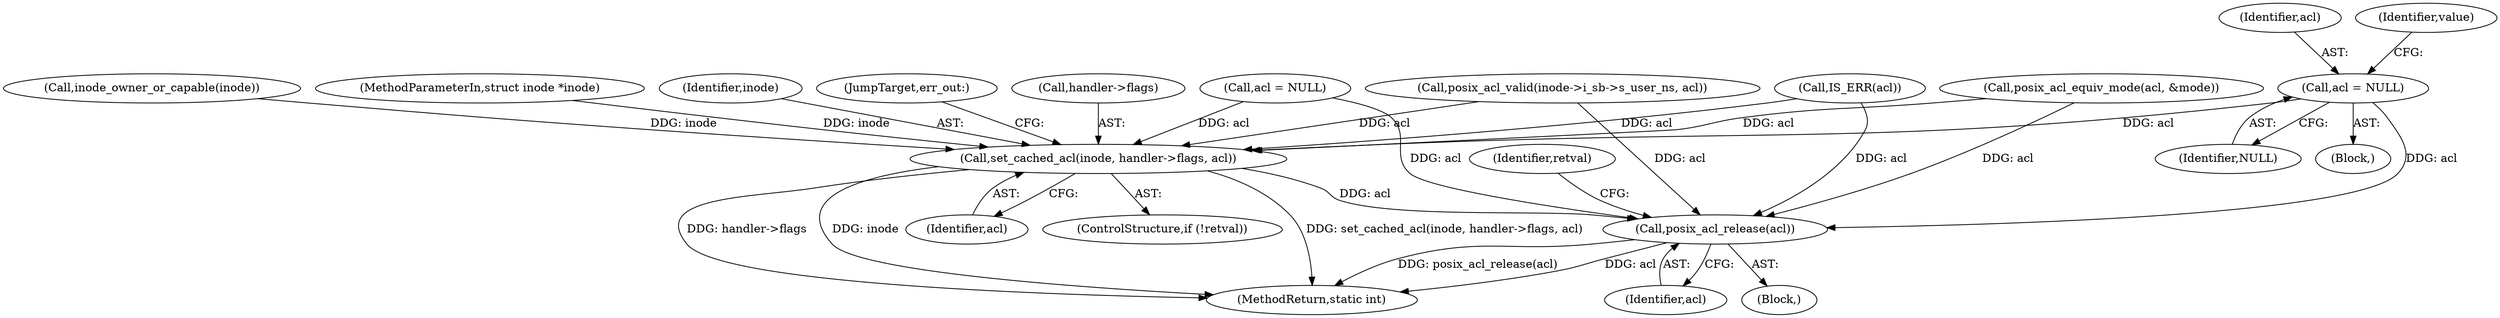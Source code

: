 digraph "0_linux_073931017b49d9458aa351605b43a7e34598caef@pointer" {
"1000223" [label="(Call,acl = NULL)"];
"1000287" [label="(Call,set_cached_acl(inode, handler->flags, acl))"];
"1000294" [label="(Call,posix_acl_release(acl))"];
"1000148" [label="(Call,inode_owner_or_capable(inode))"];
"1000113" [label="(Block,)"];
"1000223" [label="(Call,acl = NULL)"];
"1000298" [label="(MethodReturn,static int)"];
"1000288" [label="(Identifier,inode)"];
"1000224" [label="(Identifier,acl)"];
"1000289" [label="(Call,handler->flags)"];
"1000294" [label="(Call,posix_acl_release(acl))"];
"1000164" [label="(Call,IS_ERR(acl))"];
"1000175" [label="(Call,posix_acl_valid(inode->i_sb->s_user_ns, acl))"];
"1000186" [label="(Call,acl = NULL)"];
"1000297" [label="(Identifier,retval)"];
"1000222" [label="(Block,)"];
"1000293" [label="(JumpTarget,err_out:)"];
"1000225" [label="(Identifier,NULL)"];
"1000292" [label="(Identifier,acl)"];
"1000287" [label="(Call,set_cached_acl(inode, handler->flags, acl))"];
"1000206" [label="(Call,posix_acl_equiv_mode(acl, &mode))"];
"1000108" [label="(MethodParameterIn,struct inode *inode)"];
"1000295" [label="(Identifier,acl)"];
"1000227" [label="(Identifier,value)"];
"1000284" [label="(ControlStructure,if (!retval))"];
"1000223" -> "1000222"  [label="AST: "];
"1000223" -> "1000225"  [label="CFG: "];
"1000224" -> "1000223"  [label="AST: "];
"1000225" -> "1000223"  [label="AST: "];
"1000227" -> "1000223"  [label="CFG: "];
"1000223" -> "1000287"  [label="DDG: acl"];
"1000223" -> "1000294"  [label="DDG: acl"];
"1000287" -> "1000284"  [label="AST: "];
"1000287" -> "1000292"  [label="CFG: "];
"1000288" -> "1000287"  [label="AST: "];
"1000289" -> "1000287"  [label="AST: "];
"1000292" -> "1000287"  [label="AST: "];
"1000293" -> "1000287"  [label="CFG: "];
"1000287" -> "1000298"  [label="DDG: set_cached_acl(inode, handler->flags, acl)"];
"1000287" -> "1000298"  [label="DDG: handler->flags"];
"1000287" -> "1000298"  [label="DDG: inode"];
"1000148" -> "1000287"  [label="DDG: inode"];
"1000108" -> "1000287"  [label="DDG: inode"];
"1000186" -> "1000287"  [label="DDG: acl"];
"1000175" -> "1000287"  [label="DDG: acl"];
"1000206" -> "1000287"  [label="DDG: acl"];
"1000164" -> "1000287"  [label="DDG: acl"];
"1000287" -> "1000294"  [label="DDG: acl"];
"1000294" -> "1000113"  [label="AST: "];
"1000294" -> "1000295"  [label="CFG: "];
"1000295" -> "1000294"  [label="AST: "];
"1000297" -> "1000294"  [label="CFG: "];
"1000294" -> "1000298"  [label="DDG: posix_acl_release(acl)"];
"1000294" -> "1000298"  [label="DDG: acl"];
"1000186" -> "1000294"  [label="DDG: acl"];
"1000175" -> "1000294"  [label="DDG: acl"];
"1000206" -> "1000294"  [label="DDG: acl"];
"1000164" -> "1000294"  [label="DDG: acl"];
}

